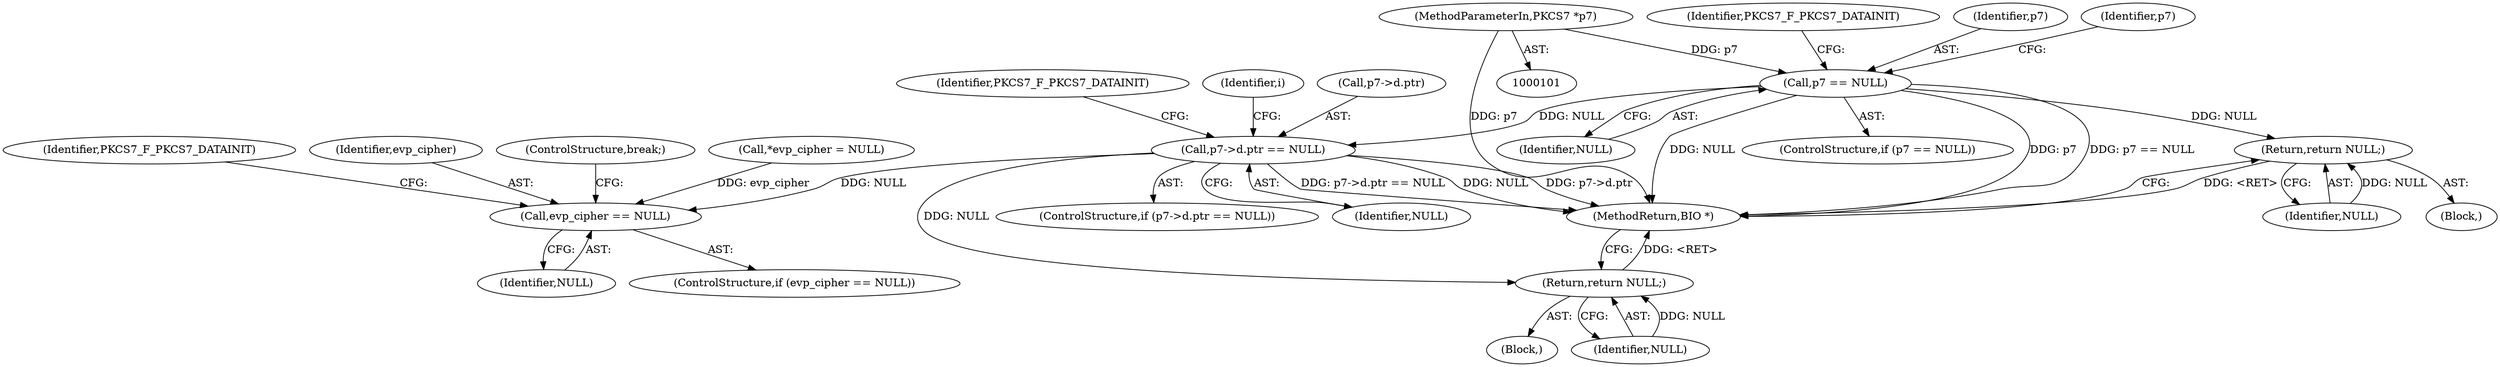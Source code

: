 digraph "0_openssl_c0334c2c92dd1bc3ad8138ba6e74006c3631b0f9@pointer" {
"1000147" [label="(Call,p7 == NULL)"];
"1000102" [label="(MethodParameterIn,PKCS7 *p7)"];
"1000154" [label="(Return,return NULL;)"];
"1000157" [label="(Call,p7->d.ptr == NULL)"];
"1000168" [label="(Return,return NULL;)"];
"1000182" [label="(Call,evp_cipher == NULL)"];
"1000190" [label="(ControlStructure,break;)"];
"1000156" [label="(ControlStructure,if (p7->d.ptr == NULL))"];
"1000168" [label="(Return,return NULL;)"];
"1000150" [label="(Block,)"];
"1000184" [label="(Identifier,NULL)"];
"1000152" [label="(Identifier,PKCS7_F_PKCS7_DATAINIT)"];
"1000155" [label="(Identifier,NULL)"];
"1000166" [label="(Identifier,PKCS7_F_PKCS7_DATAINIT)"];
"1000182" [label="(Call,evp_cipher == NULL)"];
"1000164" [label="(Block,)"];
"1000119" [label="(Call,*evp_cipher = NULL)"];
"1000219" [label="(MethodReturn,BIO *)"];
"1000187" [label="(Identifier,PKCS7_F_PKCS7_DATAINIT)"];
"1000171" [label="(Identifier,i)"];
"1000157" [label="(Call,p7->d.ptr == NULL)"];
"1000183" [label="(Identifier,evp_cipher)"];
"1000146" [label="(ControlStructure,if (p7 == NULL))"];
"1000158" [label="(Call,p7->d.ptr)"];
"1000148" [label="(Identifier,p7)"];
"1000149" [label="(Identifier,NULL)"];
"1000102" [label="(MethodParameterIn,PKCS7 *p7)"];
"1000163" [label="(Identifier,NULL)"];
"1000154" [label="(Return,return NULL;)"];
"1000147" [label="(Call,p7 == NULL)"];
"1000160" [label="(Identifier,p7)"];
"1000181" [label="(ControlStructure,if (evp_cipher == NULL))"];
"1000169" [label="(Identifier,NULL)"];
"1000147" -> "1000146"  [label="AST: "];
"1000147" -> "1000149"  [label="CFG: "];
"1000148" -> "1000147"  [label="AST: "];
"1000149" -> "1000147"  [label="AST: "];
"1000152" -> "1000147"  [label="CFG: "];
"1000160" -> "1000147"  [label="CFG: "];
"1000147" -> "1000219"  [label="DDG: NULL"];
"1000147" -> "1000219"  [label="DDG: p7"];
"1000147" -> "1000219"  [label="DDG: p7 == NULL"];
"1000102" -> "1000147"  [label="DDG: p7"];
"1000147" -> "1000154"  [label="DDG: NULL"];
"1000147" -> "1000157"  [label="DDG: NULL"];
"1000102" -> "1000101"  [label="AST: "];
"1000102" -> "1000219"  [label="DDG: p7"];
"1000154" -> "1000150"  [label="AST: "];
"1000154" -> "1000155"  [label="CFG: "];
"1000155" -> "1000154"  [label="AST: "];
"1000219" -> "1000154"  [label="CFG: "];
"1000154" -> "1000219"  [label="DDG: <RET>"];
"1000155" -> "1000154"  [label="DDG: NULL"];
"1000157" -> "1000156"  [label="AST: "];
"1000157" -> "1000163"  [label="CFG: "];
"1000158" -> "1000157"  [label="AST: "];
"1000163" -> "1000157"  [label="AST: "];
"1000166" -> "1000157"  [label="CFG: "];
"1000171" -> "1000157"  [label="CFG: "];
"1000157" -> "1000219"  [label="DDG: p7->d.ptr == NULL"];
"1000157" -> "1000219"  [label="DDG: NULL"];
"1000157" -> "1000219"  [label="DDG: p7->d.ptr"];
"1000157" -> "1000168"  [label="DDG: NULL"];
"1000157" -> "1000182"  [label="DDG: NULL"];
"1000168" -> "1000164"  [label="AST: "];
"1000168" -> "1000169"  [label="CFG: "];
"1000169" -> "1000168"  [label="AST: "];
"1000219" -> "1000168"  [label="CFG: "];
"1000168" -> "1000219"  [label="DDG: <RET>"];
"1000169" -> "1000168"  [label="DDG: NULL"];
"1000182" -> "1000181"  [label="AST: "];
"1000182" -> "1000184"  [label="CFG: "];
"1000183" -> "1000182"  [label="AST: "];
"1000184" -> "1000182"  [label="AST: "];
"1000187" -> "1000182"  [label="CFG: "];
"1000190" -> "1000182"  [label="CFG: "];
"1000119" -> "1000182"  [label="DDG: evp_cipher"];
}
